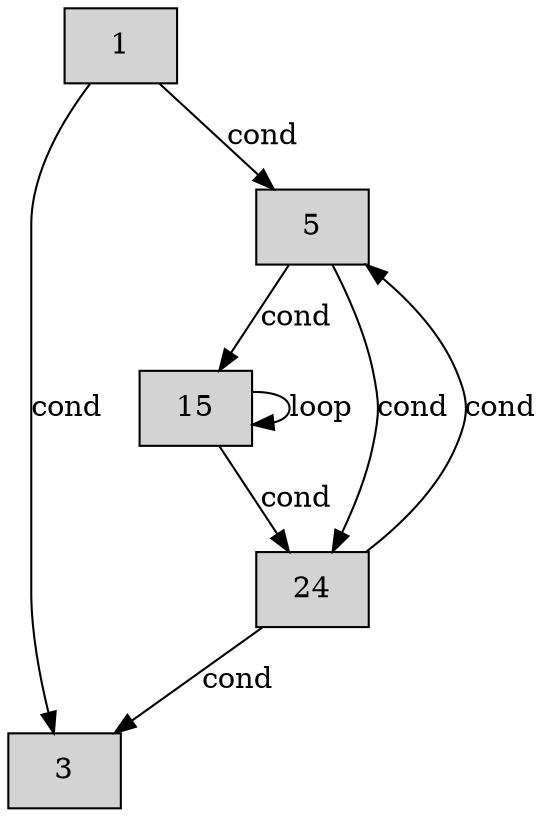 digraph CFG {
    node[shape=box, style=filled, label=""];
    
    start[label="1"];
    node3[label="3"];
    node5[label="5"];
    node15[label="15"];
    node24[label="24"];

    start -> node3[label="cond"];
    start -> node5[label="cond"];

    node5 -> node24[label="cond"];
    node5 -> node15[label="cond"];

    node15 -> node15[label="loop"];
    node15 -> node24[label="cond"];

    node24 -> node3[label="cond"];
    node24 -> node5[label="cond"];
}